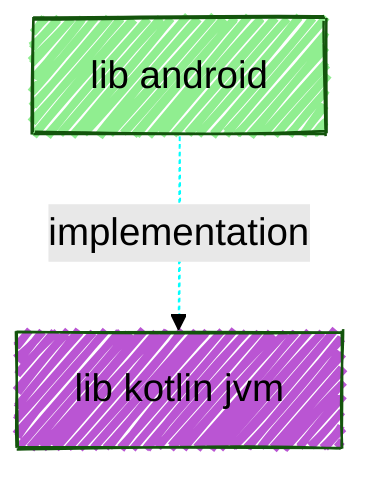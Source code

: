 ---
config:
  layout: elk
  look: handDrawn
  theme: forest
  elk:
    mergeEdges: true
    forceNodeModelOrder: true
    nodePlacementStrategy: LINEAR_SEGMENTS
    cycleBreakingStrategy: INTERACTIVE
    considerModelOrder: PREFER_EDGES
  themeVariables:
    background: #FFF
    fontFamily: arial
    lineColor: #55FF55
    primaryBorderColor: #FF5555
    primaryColor: #ABC123
    darkMode: true
    fontSize: 20px
    defaultLinkColor: #5555FF
---
graph TD
  lib_android["lib android"]
  lib_kotlin_jvm["lib kotlin jvm"]
  style lib_android fill:lightgreen,fillcolor:lightgreen
  style lib_kotlin_jvm fill:mediumorchid,fillcolor:mediumorchid
  lib_android -.implementation.-> lib_kotlin_jvm
  linkStyle 0 stroke:aqua